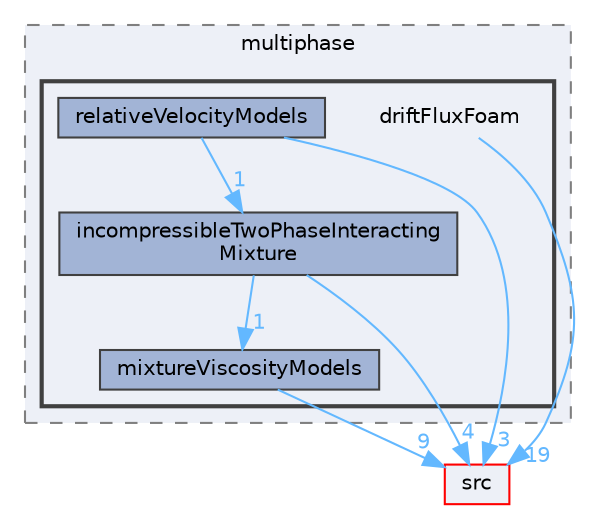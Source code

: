 digraph "applications/solvers/multiphase/driftFluxFoam"
{
 // LATEX_PDF_SIZE
  bgcolor="transparent";
  edge [fontname=Helvetica,fontsize=10,labelfontname=Helvetica,labelfontsize=10];
  node [fontname=Helvetica,fontsize=10,shape=box,height=0.2,width=0.4];
  compound=true
  subgraph clusterdir_d62a5a20700de1cb9696e405d497a576 {
    graph [ bgcolor="#edf0f7", pencolor="grey50", label="multiphase", fontname=Helvetica,fontsize=10 style="filled,dashed", URL="dir_d62a5a20700de1cb9696e405d497a576.html",tooltip=""]
  subgraph clusterdir_0c082c89dfcc226032574eee25dcdb41 {
    graph [ bgcolor="#edf0f7", pencolor="grey25", label="", fontname=Helvetica,fontsize=10 style="filled,bold", URL="dir_0c082c89dfcc226032574eee25dcdb41.html",tooltip=""]
    dir_0c082c89dfcc226032574eee25dcdb41 [shape=plaintext, label="driftFluxFoam"];
  dir_e0b47a3648811f68d5a37c88ffdb183a [label="incompressibleTwoPhaseInteracting\lMixture", fillcolor="#a2b4d6", color="grey25", style="filled", URL="dir_e0b47a3648811f68d5a37c88ffdb183a.html",tooltip=""];
  dir_86eef1904a5ad7add78c6b09bd981540 [label="mixtureViscosityModels", fillcolor="#a2b4d6", color="grey25", style="filled", URL="dir_86eef1904a5ad7add78c6b09bd981540.html",tooltip=""];
  dir_6785f5d6f26af236cd0d743b0d7f771e [label="relativeVelocityModels", fillcolor="#a2b4d6", color="grey25", style="filled", URL="dir_6785f5d6f26af236cd0d743b0d7f771e.html",tooltip=""];
  }
  }
  dir_68267d1309a1af8e8297ef4c3efbcdba [label="src", fillcolor="#edf0f7", color="red", style="filled", URL="dir_68267d1309a1af8e8297ef4c3efbcdba.html",tooltip=""];
  dir_0c082c89dfcc226032574eee25dcdb41->dir_68267d1309a1af8e8297ef4c3efbcdba [headlabel="19", labeldistance=1.5 headhref="dir_001048_003729.html" href="dir_001048_003729.html" color="steelblue1" fontcolor="steelblue1"];
  dir_e0b47a3648811f68d5a37c88ffdb183a->dir_68267d1309a1af8e8297ef4c3efbcdba [headlabel="4", labeldistance=1.5 headhref="dir_001831_003729.html" href="dir_001831_003729.html" color="steelblue1" fontcolor="steelblue1"];
  dir_e0b47a3648811f68d5a37c88ffdb183a->dir_86eef1904a5ad7add78c6b09bd981540 [headlabel="1", labeldistance=1.5 headhref="dir_001831_002420.html" href="dir_001831_002420.html" color="steelblue1" fontcolor="steelblue1"];
  dir_86eef1904a5ad7add78c6b09bd981540->dir_68267d1309a1af8e8297ef4c3efbcdba [headlabel="9", labeldistance=1.5 headhref="dir_002420_003729.html" href="dir_002420_003729.html" color="steelblue1" fontcolor="steelblue1"];
  dir_6785f5d6f26af236cd0d743b0d7f771e->dir_68267d1309a1af8e8297ef4c3efbcdba [headlabel="3", labeldistance=1.5 headhref="dir_003309_003729.html" href="dir_003309_003729.html" color="steelblue1" fontcolor="steelblue1"];
  dir_6785f5d6f26af236cd0d743b0d7f771e->dir_e0b47a3648811f68d5a37c88ffdb183a [headlabel="1", labeldistance=1.5 headhref="dir_003309_001831.html" href="dir_003309_001831.html" color="steelblue1" fontcolor="steelblue1"];
}
